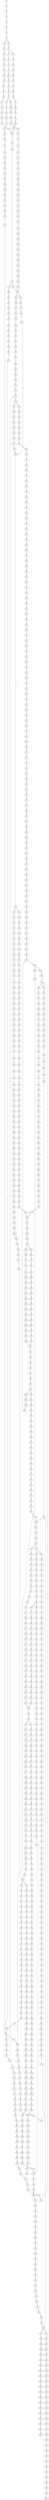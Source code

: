 strict digraph  {
	S0 -> S1 [ label = C ];
	S1 -> S2 [ label = T ];
	S2 -> S3 [ label = T ];
	S3 -> S4 [ label = C ];
	S4 -> S5 [ label = A ];
	S5 -> S6 [ label = A ];
	S6 -> S7 [ label = C ];
	S7 -> S8 [ label = C ];
	S7 -> S9 [ label = T ];
	S8 -> S10 [ label = G ];
	S9 -> S11 [ label = G ];
	S10 -> S12 [ label = G ];
	S11 -> S13 [ label = G ];
	S11 -> S14 [ label = C ];
	S12 -> S15 [ label = C ];
	S13 -> S16 [ label = C ];
	S14 -> S17 [ label = C ];
	S15 -> S18 [ label = C ];
	S16 -> S19 [ label = C ];
	S17 -> S20 [ label = C ];
	S18 -> S21 [ label = C ];
	S19 -> S22 [ label = C ];
	S20 -> S23 [ label = T ];
	S21 -> S24 [ label = A ];
	S22 -> S25 [ label = A ];
	S23 -> S26 [ label = A ];
	S24 -> S27 [ label = G ];
	S25 -> S28 [ label = G ];
	S26 -> S29 [ label = G ];
	S27 -> S30 [ label = T ];
	S28 -> S31 [ label = G ];
	S29 -> S32 [ label = G ];
	S30 -> S33 [ label = T ];
	S31 -> S34 [ label = T ];
	S32 -> S35 [ label = T ];
	S33 -> S36 [ label = G ];
	S34 -> S37 [ label = G ];
	S35 -> S38 [ label = G ];
	S36 -> S39 [ label = T ];
	S37 -> S40 [ label = C ];
	S37 -> S41 [ label = G ];
	S38 -> S42 [ label = T ];
	S39 -> S43 [ label = G ];
	S40 -> S44 [ label = G ];
	S41 -> S45 [ label = G ];
	S42 -> S46 [ label = G ];
	S43 -> S47 [ label = C ];
	S44 -> S48 [ label = C ];
	S45 -> S49 [ label = C ];
	S46 -> S50 [ label = C ];
	S47 -> S51 [ label = G ];
	S48 -> S52 [ label = G ];
	S49 -> S53 [ label = T ];
	S50 -> S54 [ label = G ];
	S51 -> S55 [ label = T ];
	S52 -> S56 [ label = T ];
	S53 -> S57 [ label = T ];
	S54 -> S58 [ label = T ];
	S55 -> S59 [ label = C ];
	S56 -> S60 [ label = C ];
	S57 -> S61 [ label = C ];
	S58 -> S62 [ label = C ];
	S59 -> S63 [ label = G ];
	S60 -> S64 [ label = G ];
	S61 -> S65 [ label = G ];
	S62 -> S63 [ label = G ];
	S63 -> S66 [ label = A ];
	S64 -> S67 [ label = T ];
	S65 -> S68 [ label = A ];
	S66 -> S69 [ label = A ];
	S67 -> S70 [ label = G ];
	S68 -> S71 [ label = A ];
	S69 -> S72 [ label = C ];
	S70 -> S73 [ label = C ];
	S71 -> S74 [ label = C ];
	S72 -> S75 [ label = C ];
	S72 -> S76 [ label = A ];
	S73 -> S77 [ label = A ];
	S74 -> S78 [ label = A ];
	S75 -> S79 [ label = T ];
	S76 -> S80 [ label = C ];
	S77 -> S81 [ label = T ];
	S78 -> S82 [ label = C ];
	S79 -> S83 [ label = T ];
	S79 -> S84 [ label = G ];
	S80 -> S85 [ label = C ];
	S81 -> S86 [ label = C ];
	S82 -> S87 [ label = G ];
	S83 -> S88 [ label = C ];
	S84 -> S89 [ label = T ];
	S85 -> S90 [ label = C ];
	S86 -> S91 [ label = C ];
	S87 -> S92 [ label = C ];
	S88 -> S93 [ label = G ];
	S89 -> S94 [ label = C ];
	S90 -> S95 [ label = G ];
	S91 -> S96 [ label = G ];
	S92 -> S97 [ label = G ];
	S93 -> S98 [ label = T ];
	S94 -> S99 [ label = G ];
	S95 -> S100 [ label = T ];
	S96 -> S101 [ label = C ];
	S97 -> S102 [ label = C ];
	S98 -> S103 [ label = A ];
	S99 -> S104 [ label = C ];
	S100 -> S105 [ label = A ];
	S101 -> S106 [ label = A ];
	S102 -> S107 [ label = A ];
	S103 -> S108 [ label = C ];
	S104 -> S109 [ label = G ];
	S105 -> S110 [ label = C ];
	S106 -> S111 [ label = C ];
	S107 -> S112 [ label = C ];
	S108 -> S113 [ label = T ];
	S109 -> S114 [ label = C ];
	S110 -> S115 [ label = G ];
	S111 -> S116 [ label = G ];
	S112 -> S117 [ label = G ];
	S113 -> S118 [ label = T ];
	S114 -> S119 [ label = G ];
	S114 -> S120 [ label = A ];
	S115 -> S121 [ label = T ];
	S116 -> S122 [ label = T ];
	S117 -> S123 [ label = T ];
	S118 -> S124 [ label = C ];
	S119 -> S125 [ label = A ];
	S120 -> S126 [ label = A ];
	S121 -> S127 [ label = C ];
	S122 -> S128 [ label = C ];
	S123 -> S129 [ label = C ];
	S124 -> S130 [ label = A ];
	S125 -> S131 [ label = G ];
	S126 -> S132 [ label = C ];
	S127 -> S133 [ label = C ];
	S128 -> S134 [ label = G ];
	S129 -> S135 [ label = C ];
	S130 -> S136 [ label = A ];
	S131 -> S137 [ label = C ];
	S132 -> S138 [ label = C ];
	S133 -> S139 [ label = A ];
	S134 -> S140 [ label = A ];
	S135 -> S141 [ label = A ];
	S136 -> S142 [ label = G ];
	S137 -> S143 [ label = A ];
	S138 -> S144 [ label = C ];
	S139 -> S145 [ label = G ];
	S140 -> S146 [ label = G ];
	S141 -> S147 [ label = G ];
	S142 -> S148 [ label = C ];
	S143 -> S149 [ label = G ];
	S144 -> S150 [ label = G ];
	S145 -> S151 [ label = C ];
	S146 -> S152 [ label = C ];
	S147 -> S151 [ label = C ];
	S148 -> S153 [ label = G ];
	S149 -> S154 [ label = T ];
	S150 -> S155 [ label = T ];
	S151 -> S156 [ label = T ];
	S151 -> S157 [ label = G ];
	S152 -> S158 [ label = G ];
	S153 -> S159 [ label = A ];
	S154 -> S160 [ label = G ];
	S155 -> S161 [ label = A ];
	S156 -> S162 [ label = T ];
	S157 -> S163 [ label = A ];
	S158 -> S164 [ label = A ];
	S159 -> S165 [ label = G ];
	S160 -> S166 [ label = C ];
	S161 -> S167 [ label = C ];
	S162 -> S168 [ label = C ];
	S163 -> S169 [ label = G ];
	S164 -> S170 [ label = G ];
	S165 -> S171 [ label = T ];
	S166 -> S172 [ label = A ];
	S167 -> S173 [ label = A ];
	S168 -> S174 [ label = A ];
	S169 -> S175 [ label = T ];
	S170 -> S176 [ label = T ];
	S171 -> S177 [ label = C ];
	S172 -> S178 [ label = A ];
	S173 -> S179 [ label = G ];
	S174 -> S180 [ label = C ];
	S175 -> S181 [ label = C ];
	S176 -> S182 [ label = C ];
	S177 -> S183 [ label = C ];
	S178 -> S184 [ label = C ];
	S179 -> S185 [ label = C ];
	S180 -> S186 [ label = G ];
	S181 -> S183 [ label = C ];
	S181 -> S187 [ label = T ];
	S182 -> S188 [ label = G ];
	S183 -> S189 [ label = C ];
	S184 -> S190 [ label = A ];
	S185 -> S191 [ label = A ];
	S186 -> S192 [ label = C ];
	S187 -> S193 [ label = C ];
	S188 -> S194 [ label = A ];
	S189 -> S195 [ label = T ];
	S189 -> S196 [ label = G ];
	S190 -> S197 [ label = G ];
	S191 -> S198 [ label = G ];
	S192 -> S199 [ label = C ];
	S193 -> S200 [ label = G ];
	S194 -> S201 [ label = A ];
	S195 -> S202 [ label = C ];
	S196 -> S203 [ label = C ];
	S197 -> S204 [ label = C ];
	S198 -> S205 [ label = G ];
	S199 -> S206 [ label = C ];
	S200 -> S207 [ label = T ];
	S201 -> S208 [ label = C ];
	S202 -> S209 [ label = C ];
	S203 -> S210 [ label = C ];
	S204 -> S211 [ label = T ];
	S205 -> S212 [ label = T ];
	S206 -> S213 [ label = T ];
	S207 -> S214 [ label = C ];
	S208 -> S215 [ label = C ];
	S209 -> S216 [ label = G ];
	S210 -> S217 [ label = T ];
	S211 -> S218 [ label = A ];
	S212 -> S219 [ label = G ];
	S213 -> S220 [ label = T ];
	S214 -> S221 [ label = T ];
	S215 -> S79 [ label = T ];
	S216 -> S222 [ label = G ];
	S217 -> S223 [ label = G ];
	S218 -> S224 [ label = C ];
	S219 -> S225 [ label = C ];
	S220 -> S226 [ label = C ];
	S221 -> S227 [ label = G ];
	S222 -> S228 [ label = T ];
	S223 -> S229 [ label = T ];
	S224 -> S230 [ label = G ];
	S225 -> S231 [ label = A ];
	S226 -> S232 [ label = A ];
	S227 -> S233 [ label = T ];
	S228 -> S234 [ label = C ];
	S229 -> S235 [ label = C ];
	S230 -> S236 [ label = A ];
	S231 -> S237 [ label = C ];
	S232 -> S238 [ label = T ];
	S233 -> S239 [ label = T ];
	S234 -> S240 [ label = T ];
	S235 -> S241 [ label = G ];
	S236 -> S242 [ label = G ];
	S237 -> S243 [ label = G ];
	S238 -> S244 [ label = C ];
	S239 -> S245 [ label = C ];
	S240 -> S246 [ label = G ];
	S241 -> S247 [ label = C ];
	S242 -> S248 [ label = A ];
	S243 -> S249 [ label = C ];
	S244 -> S250 [ label = C ];
	S245 -> S251 [ label = C ];
	S246 -> S252 [ label = G ];
	S247 -> S109 [ label = G ];
	S248 -> S253 [ label = A ];
	S249 -> S254 [ label = G ];
	S250 -> S255 [ label = A ];
	S251 -> S256 [ label = G ];
	S252 -> S257 [ label = A ];
	S253 -> S258 [ label = C ];
	S254 -> S259 [ label = G ];
	S255 -> S260 [ label = G ];
	S256 -> S261 [ label = T ];
	S257 -> S262 [ label = G ];
	S258 -> S263 [ label = T ];
	S259 -> S264 [ label = T ];
	S260 -> S265 [ label = A ];
	S261 -> S266 [ label = G ];
	S262 -> S267 [ label = G ];
	S263 -> S268 [ label = G ];
	S264 -> S269 [ label = G ];
	S265 -> S270 [ label = A ];
	S266 -> S271 [ label = G ];
	S267 -> S272 [ label = G ];
	S268 -> S273 [ label = G ];
	S269 -> S274 [ label = C ];
	S270 -> S275 [ label = C ];
	S271 -> S276 [ label = C ];
	S272 -> S277 [ label = T ];
	S273 -> S278 [ label = C ];
	S274 -> S279 [ label = C ];
	S275 -> S280 [ label = C ];
	S276 -> S281 [ label = C ];
	S277 -> S282 [ label = G ];
	S278 -> S283 [ label = G ];
	S279 -> S284 [ label = G ];
	S280 -> S285 [ label = A ];
	S280 -> S286 [ label = G ];
	S281 -> S287 [ label = C ];
	S282 -> S288 [ label = T ];
	S283 -> S289 [ label = C ];
	S284 -> S290 [ label = C ];
	S285 -> S291 [ label = G ];
	S285 -> S292 [ label = C ];
	S286 -> S293 [ label = G ];
	S287 -> S294 [ label = G ];
	S288 -> S295 [ label = T ];
	S289 -> S296 [ label = A ];
	S290 -> S297 [ label = A ];
	S291 -> S298 [ label = A ];
	S292 -> S299 [ label = C ];
	S293 -> S300 [ label = A ];
	S294 -> S301 [ label = T ];
	S295 -> S302 [ label = C ];
	S296 -> S303 [ label = G ];
	S297 -> S304 [ label = A ];
	S298 -> S305 [ label = C ];
	S299 -> S306 [ label = A ];
	S300 -> S307 [ label = C ];
	S301 -> S308 [ label = C ];
	S302 -> S309 [ label = C ];
	S303 -> S310 [ label = C ];
	S304 -> S311 [ label = C ];
	S305 -> S312 [ label = T ];
	S306 -> S313 [ label = C ];
	S307 -> S314 [ label = G ];
	S308 -> S315 [ label = C ];
	S309 -> S316 [ label = A ];
	S310 -> S317 [ label = G ];
	S311 -> S318 [ label = C ];
	S312 -> S319 [ label = C ];
	S313 -> S320 [ label = C ];
	S314 -> S321 [ label = C ];
	S315 -> S322 [ label = A ];
	S316 -> S323 [ label = G ];
	S317 -> S324 [ label = G ];
	S318 -> S325 [ label = A ];
	S319 -> S326 [ label = C ];
	S320 -> S327 [ label = C ];
	S321 -> S328 [ label = C ];
	S322 -> S329 [ label = G ];
	S323 -> S330 [ label = C ];
	S324 -> S331 [ label = G ];
	S325 -> S332 [ label = G ];
	S326 -> S333 [ label = C ];
	S327 -> S334 [ label = C ];
	S328 -> S335 [ label = C ];
	S329 -> S336 [ label = T ];
	S330 -> S337 [ label = A ];
	S331 -> S338 [ label = T ];
	S332 -> S339 [ label = T ];
	S333 -> S340 [ label = A ];
	S334 -> S341 [ label = T ];
	S335 -> S342 [ label = A ];
	S336 -> S343 [ label = A ];
	S337 -> S344 [ label = G ];
	S338 -> S345 [ label = G ];
	S339 -> S346 [ label = C ];
	S340 -> S347 [ label = T ];
	S341 -> S348 [ label = T ];
	S342 -> S349 [ label = T ];
	S343 -> S350 [ label = G ];
	S344 -> S351 [ label = A ];
	S345 -> S352 [ label = C ];
	S346 -> S353 [ label = G ];
	S347 -> S354 [ label = C ];
	S348 -> S355 [ label = C ];
	S349 -> S356 [ label = C ];
	S350 -> S357 [ label = G ];
	S350 -> S358 [ label = C ];
	S351 -> S359 [ label = T ];
	S352 -> S360 [ label = C ];
	S353 -> S361 [ label = C ];
	S354 -> S362 [ label = T ];
	S355 -> S363 [ label = C ];
	S355 -> S364 [ label = G ];
	S356 -> S365 [ label = G ];
	S357 -> S366 [ label = G ];
	S358 -> S367 [ label = T ];
	S359 -> S368 [ label = A ];
	S360 -> S369 [ label = G ];
	S361 -> S370 [ label = G ];
	S362 -> S371 [ label = G ];
	S363 -> S372 [ label = T ];
	S364 -> S373 [ label = A ];
	S365 -> S374 [ label = T ];
	S366 -> S375 [ label = T ];
	S367 -> S376 [ label = C ];
	S368 -> S377 [ label = A ];
	S369 -> S378 [ label = C ];
	S370 -> S379 [ label = C ];
	S371 -> S380 [ label = C ];
	S372 -> S381 [ label = G ];
	S373 -> S382 [ label = T ];
	S374 -> S383 [ label = C ];
	S375 -> S384 [ label = C ];
	S376 -> S385 [ label = C ];
	S377 -> S386 [ label = A ];
	S378 -> S387 [ label = C ];
	S379 -> S388 [ label = A ];
	S380 -> S389 [ label = C ];
	S381 -> S390 [ label = T ];
	S382 -> S391 [ label = C ];
	S383 -> S392 [ label = C ];
	S384 -> S393 [ label = A ];
	S385 -> S394 [ label = A ];
	S386 -> S395 [ label = A ];
	S387 -> S396 [ label = G ];
	S388 -> S397 [ label = G ];
	S389 -> S398 [ label = A ];
	S390 -> S399 [ label = C ];
	S391 -> S400 [ label = G ];
	S392 -> S401 [ label = T ];
	S393 -> S402 [ label = C ];
	S394 -> S403 [ label = C ];
	S395 -> S404 [ label = A ];
	S396 -> S405 [ label = G ];
	S397 -> S406 [ label = C ];
	S398 -> S407 [ label = G ];
	S399 -> S408 [ label = C ];
	S400 -> S409 [ label = T ];
	S401 -> S410 [ label = C ];
	S402 -> S411 [ label = T ];
	S403 -> S412 [ label = C ];
	S404 -> S413 [ label = C ];
	S405 -> S414 [ label = T ];
	S406 -> S415 [ label = C ];
	S407 -> S416 [ label = T ];
	S408 -> S417 [ label = T ];
	S409 -> S418 [ label = T ];
	S410 -> S419 [ label = T ];
	S411 -> S420 [ label = C ];
	S412 -> S421 [ label = G ];
	S413 -> S422 [ label = T ];
	S414 -> S423 [ label = G ];
	S415 -> S424 [ label = G ];
	S416 -> S425 [ label = C ];
	S417 -> S426 [ label = T ];
	S418 -> S427 [ label = T ];
	S419 -> S428 [ label = T ];
	S420 -> S429 [ label = G ];
	S421 -> S430 [ label = G ];
	S422 -> S431 [ label = T ];
	S423 -> S432 [ label = G ];
	S424 -> S433 [ label = G ];
	S425 -> S434 [ label = G ];
	S426 -> S435 [ label = G ];
	S427 -> S436 [ label = G ];
	S428 -> S437 [ label = C ];
	S429 -> S438 [ label = C ];
	S430 -> S439 [ label = A ];
	S431 -> S440 [ label = T ];
	S432 -> S441 [ label = T ];
	S433 -> S442 [ label = T ];
	S434 -> S443 [ label = T ];
	S435 -> S444 [ label = T ];
	S436 -> S445 [ label = T ];
	S437 -> S446 [ label = T ];
	S438 -> S447 [ label = T ];
	S439 -> S448 [ label = C ];
	S440 -> S449 [ label = G ];
	S441 -> S450 [ label = G ];
	S442 -> S451 [ label = G ];
	S443 -> S452 [ label = A ];
	S444 -> S453 [ label = A ];
	S445 -> S454 [ label = A ];
	S446 -> S455 [ label = C ];
	S447 -> S456 [ label = T ];
	S448 -> S457 [ label = G ];
	S449 -> S458 [ label = C ];
	S450 -> S459 [ label = G ];
	S451 -> S460 [ label = G ];
	S452 -> S461 [ label = A ];
	S453 -> S462 [ label = G ];
	S454 -> S463 [ label = G ];
	S455 -> S464 [ label = G ];
	S456 -> S465 [ label = C ];
	S457 -> S466 [ label = T ];
	S458 -> S467 [ label = C ];
	S459 -> S468 [ label = A ];
	S460 -> S469 [ label = A ];
	S461 -> S470 [ label = G ];
	S462 -> S471 [ label = G ];
	S463 -> S472 [ label = G ];
	S464 -> S473 [ label = G ];
	S465 -> S474 [ label = A ];
	S466 -> S475 [ label = C ];
	S467 -> S476 [ label = G ];
	S468 -> S477 [ label = A ];
	S469 -> S478 [ label = A ];
	S470 -> S479 [ label = A ];
	S471 -> S480 [ label = A ];
	S472 -> S481 [ label = A ];
	S473 -> S482 [ label = A ];
	S474 -> S483 [ label = T ];
	S475 -> S484 [ label = G ];
	S476 -> S485 [ label = T ];
	S477 -> S486 [ label = C ];
	S478 -> S487 [ label = G ];
	S479 -> S488 [ label = C ];
	S480 -> S489 [ label = G ];
	S481 -> S490 [ label = A ];
	S482 -> S491 [ label = G ];
	S483 -> S492 [ label = C ];
	S484 -> S493 [ label = T ];
	S485 -> S494 [ label = A ];
	S486 -> S495 [ label = C ];
	S487 -> S496 [ label = A ];
	S488 -> S497 [ label = G ];
	S489 -> S498 [ label = A ];
	S490 -> S499 [ label = A ];
	S491 -> S500 [ label = A ];
	S492 -> S501 [ label = C ];
	S493 -> S502 [ label = G ];
	S494 -> S503 [ label = G ];
	S495 -> S504 [ label = T ];
	S496 -> S505 [ label = A ];
	S497 -> S506 [ label = G ];
	S498 -> S507 [ label = G ];
	S499 -> S508 [ label = G ];
	S500 -> S509 [ label = G ];
	S501 -> S255 [ label = A ];
	S502 -> S510 [ label = A ];
	S503 -> S511 [ label = C ];
	S504 -> S512 [ label = C ];
	S505 -> S513 [ label = C ];
	S506 -> S514 [ label = C ];
	S507 -> S515 [ label = G ];
	S508 -> S516 [ label = G ];
	S509 -> S517 [ label = G ];
	S510 -> S518 [ label = C ];
	S511 -> S519 [ label = C ];
	S512 -> S520 [ label = G ];
	S513 -> S521 [ label = G ];
	S514 -> S522 [ label = T ];
	S515 -> S523 [ label = T ];
	S516 -> S524 [ label = T ];
	S517 -> S525 [ label = T ];
	S518 -> S526 [ label = C ];
	S519 -> S527 [ label = G ];
	S520 -> S528 [ label = G ];
	S521 -> S529 [ label = G ];
	S522 -> S530 [ label = C ];
	S523 -> S531 [ label = C ];
	S524 -> S532 [ label = C ];
	S525 -> S531 [ label = C ];
	S526 -> S533 [ label = G ];
	S527 -> S534 [ label = G ];
	S528 -> S535 [ label = C ];
	S529 -> S536 [ label = C ];
	S530 -> S537 [ label = T ];
	S531 -> S538 [ label = C ];
	S532 -> S539 [ label = C ];
	S533 -> S540 [ label = G ];
	S534 -> S541 [ label = T ];
	S535 -> S542 [ label = A ];
	S536 -> S543 [ label = A ];
	S537 -> S544 [ label = C ];
	S538 -> S545 [ label = C ];
	S539 -> S546 [ label = C ];
	S540 -> S547 [ label = T ];
	S541 -> S548 [ label = G ];
	S542 -> S549 [ label = C ];
	S543 -> S550 [ label = C ];
	S544 -> S551 [ label = G ];
	S545 -> S552 [ label = A ];
	S545 -> S553 [ label = G ];
	S546 -> S554 [ label = G ];
	S547 -> S555 [ label = C ];
	S548 -> S556 [ label = A ];
	S549 -> S557 [ label = G ];
	S550 -> S558 [ label = C ];
	S550 -> S559 [ label = T ];
	S551 -> S560 [ label = A ];
	S552 -> S561 [ label = G ];
	S553 -> S562 [ label = G ];
	S554 -> S563 [ label = A ];
	S555 -> S564 [ label = G ];
	S556 -> S565 [ label = C ];
	S557 -> S566 [ label = C ];
	S558 -> S567 [ label = G ];
	S559 -> S568 [ label = G ];
	S560 -> S569 [ label = A ];
	S561 -> S570 [ label = A ];
	S562 -> S571 [ label = A ];
	S563 -> S572 [ label = A ];
	S564 -> S573 [ label = C ];
	S565 -> S574 [ label = G ];
	S566 -> S575 [ label = G ];
	S567 -> S576 [ label = G ];
	S568 -> S577 [ label = G ];
	S569 -> S578 [ label = G ];
	S570 -> S579 [ label = G ];
	S571 -> S580 [ label = G ];
	S572 -> S581 [ label = G ];
	S573 -> S582 [ label = G ];
	S574 -> S583 [ label = T ];
	S575 -> S584 [ label = C ];
	S576 -> S585 [ label = G ];
	S577 -> S586 [ label = G ];
	S578 -> S587 [ label = T ];
	S579 -> S588 [ label = C ];
	S580 -> S589 [ label = G ];
	S581 -> S590 [ label = T ];
	S582 -> S591 [ label = T ];
	S583 -> S592 [ label = G ];
	S584 -> S593 [ label = G ];
	S585 -> S594 [ label = A ];
	S586 -> S595 [ label = A ];
	S587 -> S596 [ label = C ];
	S588 -> S597 [ label = C ];
	S589 -> S598 [ label = C ];
	S590 -> S599 [ label = C ];
	S591 -> S600 [ label = A ];
	S592 -> S601 [ label = G ];
	S593 -> S602 [ label = C ];
	S593 -> S603 [ label = G ];
	S594 -> S604 [ label = A ];
	S595 -> S605 [ label = A ];
	S596 -> S606 [ label = G ];
	S597 -> S607 [ label = A ];
	S598 -> S608 [ label = G ];
	S599 -> S609 [ label = G ];
	S600 -> S610 [ label = G ];
	S601 -> S611 [ label = G ];
	S602 -> S612 [ label = G ];
	S603 -> S613 [ label = C ];
	S604 -> S614 [ label = T ];
	S605 -> S615 [ label = C ];
	S606 -> S616 [ label = C ];
	S607 -> S617 [ label = C ];
	S608 -> S618 [ label = T ];
	S609 -> S619 [ label = A ];
	S610 -> S620 [ label = C ];
	S611 -> S621 [ label = T ];
	S612 -> S622 [ label = T ];
	S613 -> S623 [ label = T ];
	S614 -> S624 [ label = T ];
	S615 -> S625 [ label = T ];
	S616 -> S626 [ label = G ];
	S617 -> S627 [ label = G ];
	S618 -> S628 [ label = G ];
	S619 -> S629 [ label = G ];
	S620 -> S630 [ label = C ];
	S621 -> S631 [ label = A ];
	S622 -> S632 [ label = C ];
	S623 -> S633 [ label = G ];
	S624 -> S634 [ label = G ];
	S625 -> S635 [ label = G ];
	S626 -> S636 [ label = G ];
	S627 -> S637 [ label = G ];
	S628 -> S638 [ label = G ];
	S629 -> S639 [ label = G ];
	S630 -> S640 [ label = G ];
	S631 -> S641 [ label = C ];
	S632 -> S642 [ label = G ];
	S633 -> S643 [ label = G ];
	S634 -> S644 [ label = A ];
	S635 -> S645 [ label = G ];
	S636 -> S646 [ label = C ];
	S637 -> S647 [ label = T ];
	S638 -> S648 [ label = T ];
	S639 -> S649 [ label = T ];
	S640 -> S650 [ label = C ];
	S641 -> S651 [ label = T ];
	S642 -> S652 [ label = A ];
	S643 -> S653 [ label = A ];
	S644 -> S654 [ label = A ];
	S645 -> S655 [ label = A ];
	S646 -> S656 [ label = T ];
	S647 -> S657 [ label = T ];
	S648 -> S658 [ label = A ];
	S649 -> S659 [ label = A ];
	S650 -> S660 [ label = T ];
	S651 -> S661 [ label = A ];
	S652 -> S662 [ label = C ];
	S653 -> S663 [ label = A ];
	S654 -> S664 [ label = C ];
	S655 -> S665 [ label = C ];
	S656 -> S666 [ label = A ];
	S657 -> S667 [ label = A ];
	S658 -> S668 [ label = T ];
	S659 -> S669 [ label = T ];
	S660 -> S670 [ label = G ];
	S661 -> S671 [ label = T ];
	S662 -> S672 [ label = G ];
	S663 -> S673 [ label = T ];
	S664 -> S674 [ label = C ];
	S665 -> S675 [ label = C ];
	S666 -> S676 [ label = T ];
	S667 -> S677 [ label = C ];
	S668 -> S678 [ label = G ];
	S669 -> S679 [ label = A ];
	S670 -> S680 [ label = G ];
	S671 -> S681 [ label = T ];
	S672 -> S682 [ label = C ];
	S673 -> S683 [ label = G ];
	S674 -> S684 [ label = C ];
	S675 -> S685 [ label = C ];
	S676 -> S686 [ label = A ];
	S677 -> S687 [ label = T ];
	S678 -> S688 [ label = A ];
	S679 -> S689 [ label = A ];
	S680 -> S690 [ label = A ];
	S681 -> S691 [ label = G ];
	S682 -> S692 [ label = G ];
	S683 -> S693 [ label = G ];
	S684 -> S694 [ label = G ];
	S685 -> S695 [ label = G ];
	S686 -> S696 [ label = G ];
	S687 -> S697 [ label = G ];
	S688 -> S698 [ label = G ];
	S689 -> S699 [ label = G ];
	S690 -> S700 [ label = A ];
	S691 -> S701 [ label = G ];
	S692 -> S702 [ label = C ];
	S693 -> S703 [ label = G ];
	S694 -> S704 [ label = T ];
	S695 -> S705 [ label = T ];
	S696 -> S706 [ label = T ];
	S697 -> S707 [ label = C ];
	S698 -> S708 [ label = C ];
	S699 -> S709 [ label = T ];
	S700 -> S710 [ label = G ];
	S701 -> S711 [ label = A ];
	S702 -> S712 [ label = C ];
	S703 -> S713 [ label = G ];
	S704 -> S714 [ label = C ];
	S705 -> S715 [ label = C ];
	S706 -> S716 [ label = A ];
	S707 -> S717 [ label = A ];
	S708 -> S718 [ label = G ];
	S709 -> S719 [ label = C ];
	S710 -> S720 [ label = A ];
	S711 -> S721 [ label = A ];
	S712 -> S722 [ label = T ];
	S713 -> S723 [ label = T ];
	S714 -> S724 [ label = T ];
	S715 -> S725 [ label = T ];
	S716 -> S726 [ label = G ];
	S717 -> S727 [ label = G ];
	S718 -> S728 [ label = G ];
	S719 -> S729 [ label = G ];
	S720 -> S730 [ label = A ];
	S721 -> S731 [ label = C ];
	S722 -> S732 [ label = C ];
	S723 -> S733 [ label = C ];
	S724 -> S734 [ label = C ];
	S725 -> S734 [ label = C ];
	S726 -> S735 [ label = C ];
	S727 -> S736 [ label = A ];
	S728 -> S737 [ label = T ];
	S729 -> S738 [ label = T ];
	S730 -> S513 [ label = C ];
	S731 -> S739 [ label = G ];
	S732 -> S740 [ label = G ];
	S733 -> S741 [ label = C ];
	S734 -> S742 [ label = G ];
	S735 -> S743 [ label = C ];
	S736 -> S744 [ label = C ];
	S737 -> S745 [ label = C ];
	S738 -> S746 [ label = G ];
	S739 -> S747 [ label = G ];
	S740 -> S748 [ label = G ];
	S741 -> S749 [ label = G ];
	S742 -> S750 [ label = G ];
	S743 -> S751 [ label = G ];
	S744 -> S752 [ label = G ];
	S745 -> S753 [ label = G ];
	S746 -> S754 [ label = G ];
	S747 -> S755 [ label = T ];
	S748 -> S756 [ label = G ];
	S749 -> S757 [ label = C ];
	S750 -> S758 [ label = C ];
	S751 -> S759 [ label = A ];
	S752 -> S760 [ label = G ];
	S753 -> S761 [ label = C ];
	S754 -> S762 [ label = T ];
	S755 -> S763 [ label = A ];
	S756 -> S764 [ label = C ];
	S757 -> S765 [ label = C ];
	S758 -> S766 [ label = A ];
	S759 -> S767 [ label = A ];
	S760 -> S768 [ label = A ];
	S761 -> S769 [ label = A ];
	S762 -> S770 [ label = A ];
	S763 -> S771 [ label = C ];
	S764 -> S772 [ label = T ];
	S765 -> S773 [ label = G ];
	S766 -> S774 [ label = C ];
	S767 -> S775 [ label = A ];
	S768 -> S776 [ label = C ];
	S769 -> S777 [ label = C ];
	S770 -> S778 [ label = C ];
	S771 -> S779 [ label = G ];
	S772 -> S780 [ label = C ];
	S773 -> S781 [ label = G ];
	S774 -> S782 [ label = C ];
	S775 -> S783 [ label = C ];
	S776 -> S784 [ label = A ];
	S777 -> S785 [ label = G ];
	S778 -> S786 [ label = C ];
	S779 -> S787 [ label = A ];
	S780 -> S788 [ label = A ];
	S781 -> S789 [ label = A ];
	S782 -> S790 [ label = G ];
	S783 -> S791 [ label = C ];
	S784 -> S792 [ label = C ];
	S785 -> S793 [ label = C ];
	S786 -> S794 [ label = G ];
	S787 -> S795 [ label = A ];
	S788 -> S796 [ label = C ];
	S789 -> S797 [ label = A ];
	S790 -> S798 [ label = A ];
	S791 -> S799 [ label = C ];
	S792 -> S800 [ label = A ];
	S793 -> S801 [ label = G ];
	S794 -> S802 [ label = G ];
	S795 -> S803 [ label = G ];
	S796 -> S804 [ label = G ];
	S797 -> S805 [ label = C ];
	S798 -> S806 [ label = G ];
	S798 -> S807 [ label = A ];
	S799 -> S808 [ label = C ];
	S800 -> S809 [ label = C ];
	S801 -> S810 [ label = C ];
	S802 -> S811 [ label = T ];
	S803 -> S812 [ label = A ];
	S804 -> S813 [ label = T ];
	S805 -> S814 [ label = T ];
	S806 -> S815 [ label = T ];
	S807 -> S816 [ label = T ];
	S808 -> S817 [ label = G ];
	S809 -> S818 [ label = C ];
	S810 -> S593 [ label = G ];
	S811 -> S819 [ label = G ];
	S812 -> S820 [ label = A ];
	S813 -> S821 [ label = C ];
	S814 -> S822 [ label = G ];
	S815 -> S823 [ label = C ];
	S816 -> S824 [ label = G ];
	S817 -> S825 [ label = A ];
	S818 -> S826 [ label = T ];
	S819 -> S827 [ label = G ];
	S820 -> S828 [ label = G ];
	S821 -> S829 [ label = C ];
	S822 -> S830 [ label = C ];
	S823 -> S831 [ label = C ];
	S824 -> S832 [ label = T ];
	S825 -> S833 [ label = C ];
	S826 -> S834 [ label = C ];
	S827 -> S835 [ label = T ];
	S828 -> S836 [ label = T ];
	S829 -> S837 [ label = A ];
	S830 -> S838 [ label = A ];
	S831 -> S839 [ label = A ];
	S832 -> S840 [ label = A ];
	S833 -> S841 [ label = T ];
	S834 -> S842 [ label = T ];
	S835 -> S843 [ label = T ];
	S836 -> S844 [ label = G ];
	S837 -> S147 [ label = G ];
	S838 -> S845 [ label = A ];
	S839 -> S846 [ label = G ];
	S840 -> S847 [ label = G ];
	S841 -> S848 [ label = A ];
	S842 -> S849 [ label = A ];
	S843 -> S850 [ label = A ];
	S844 -> S851 [ label = T ];
	S845 -> S852 [ label = C ];
	S846 -> S853 [ label = T ];
	S846 -> S854 [ label = C ];
	S847 -> S855 [ label = T ];
	S848 -> S856 [ label = G ];
	S849 -> S857 [ label = G ];
	S850 -> S858 [ label = G ];
	S851 -> S859 [ label = C ];
	S852 -> S860 [ label = C ];
	S853 -> S861 [ label = A ];
	S854 -> S862 [ label = T ];
	S855 -> S863 [ label = T ];
	S856 -> S864 [ label = A ];
	S857 -> S865 [ label = A ];
	S858 -> S866 [ label = A ];
	S859 -> S867 [ label = C ];
	S860 -> S868 [ label = A ];
	S861 -> S350 [ label = G ];
	S862 -> S162 [ label = T ];
	S863 -> S869 [ label = T ];
	S864 -> S870 [ label = A ];
	S865 -> S871 [ label = A ];
	S866 -> S872 [ label = A ];
	S867 -> S873 [ label = T ];
	S868 -> S874 [ label = G ];
	S869 -> S875 [ label = C ];
	S870 -> S876 [ label = T ];
	S871 -> S877 [ label = C ];
	S872 -> S878 [ label = G ];
	S873 -> S879 [ label = G ];
	S874 -> S880 [ label = A ];
	S875 -> S881 [ label = A ];
	S876 -> S882 [ label = C ];
	S877 -> S883 [ label = G ];
	S878 -> S884 [ label = G ];
	S879 -> S885 [ label = G ];
	S880 -> S886 [ label = A ];
	S881 -> S887 [ label = C ];
	S882 -> S888 [ label = G ];
	S883 -> S889 [ label = A ];
	S884 -> S890 [ label = G ];
	S885 -> S891 [ label = C ];
	S886 -> S892 [ label = C ];
	S887 -> S893 [ label = T ];
	S888 -> S894 [ label = G ];
	S889 -> S895 [ label = G ];
	S890 -> S896 [ label = G ];
	S891 -> S897 [ label = C ];
	S892 -> S898 [ label = A ];
	S893 -> S899 [ label = C ];
	S894 -> S900 [ label = G ];
	S895 -> S901 [ label = G ];
	S896 -> S902 [ label = G ];
	S897 -> S903 [ label = T ];
	S898 -> S904 [ label = G ];
	S899 -> S905 [ label = C ];
	S900 -> S906 [ label = T ];
	S901 -> S907 [ label = T ];
	S902 -> S908 [ label = T ];
	S903 -> S909 [ label = G ];
	S904 -> S910 [ label = C ];
	S905 -> S911 [ label = T ];
	S906 -> S912 [ label = A ];
	S907 -> S913 [ label = G ];
	S908 -> S914 [ label = C ];
	S909 -> S915 [ label = G ];
	S910 -> S916 [ label = C ];
	S911 -> S917 [ label = T ];
	S912 -> S918 [ label = T ];
	S913 -> S919 [ label = T ];
	S914 -> S920 [ label = C ];
	S915 -> S921 [ label = G ];
	S916 -> S922 [ label = G ];
	S917 -> S923 [ label = T ];
	S918 -> S924 [ label = C ];
	S919 -> S925 [ label = C ];
	S920 -> S926 [ label = G ];
	S921 -> S927 [ label = T ];
	S922 -> S928 [ label = T ];
	S923 -> S929 [ label = C ];
	S924 -> S930 [ label = C ];
	S925 -> S931 [ label = C ];
	S926 -> S932 [ label = T ];
	S927 -> S933 [ label = C ];
	S928 -> S934 [ label = C ];
	S929 -> S935 [ label = A ];
	S930 -> S936 [ label = C ];
	S931 -> S937 [ label = C ];
	S932 -> S938 [ label = C ];
	S933 -> S939 [ label = C ];
	S934 -> S940 [ label = C ];
	S935 -> S941 [ label = T ];
	S936 -> S942 [ label = G ];
	S937 -> S943 [ label = T ];
	S938 -> S944 [ label = G ];
	S939 -> S945 [ label = C ];
	S940 -> S946 [ label = T ];
	S941 -> S947 [ label = C ];
	S942 -> S948 [ label = A ];
	S943 -> S949 [ label = G ];
	S944 -> S950 [ label = G ];
	S945 -> S951 [ label = G ];
	S946 -> S952 [ label = C ];
	S947 -> S953 [ label = C ];
	S948 -> S954 [ label = A ];
	S949 -> S955 [ label = T ];
	S950 -> S956 [ label = A ];
	S951 -> S957 [ label = A ];
	S952 -> S958 [ label = T ];
	S953 -> S959 [ label = A ];
	S954 -> S960 [ label = A ];
	S955 -> S961 [ label = C ];
	S956 -> S962 [ label = A ];
	S957 -> S963 [ label = G ];
	S958 -> S964 [ label = G ];
	S959 -> S260 [ label = G ];
	S960 -> S965 [ label = G ];
	S961 -> S966 [ label = C ];
	S962 -> S967 [ label = C ];
	S963 -> S968 [ label = T ];
	S964 -> S969 [ label = T ];
	S965 -> S970 [ label = T ];
	S966 -> S971 [ label = T ];
	S967 -> S972 [ label = A ];
	S967 -> S973 [ label = T ];
	S968 -> S974 [ label = C ];
	S969 -> S975 [ label = C ];
	S970 -> S976 [ label = G ];
	S971 -> S977 [ label = A ];
	S972 -> S978 [ label = G ];
	S973 -> S979 [ label = A ];
	S974 -> S980 [ label = C ];
	S975 -> S981 [ label = G ];
	S976 -> S982 [ label = T ];
	S977 -> S983 [ label = C ];
	S978 -> S984 [ label = G ];
	S979 -> S985 [ label = C ];
	S980 -> S839 [ label = A ];
	S981 -> S986 [ label = T ];
	S982 -> S987 [ label = C ];
	S983 -> S988 [ label = T ];
	S984 -> S989 [ label = A ];
	S985 -> S990 [ label = A ];
	S986 -> S991 [ label = G ];
	S987 -> S992 [ label = G ];
	S988 -> S993 [ label = A ];
	S989 -> S994 [ label = A ];
	S990 -> S995 [ label = A ];
	S991 -> S996 [ label = G ];
	S992 -> S997 [ label = T ];
	S993 -> S998 [ label = C ];
	S994 -> S999 [ label = T ];
	S995 -> S1000 [ label = C ];
	S996 -> S1001 [ label = T ];
	S997 -> S1002 [ label = C ];
	S998 -> S1003 [ label = C ];
	S999 -> S1004 [ label = A ];
	S1000 -> S1005 [ label = G ];
	S1001 -> S770 [ label = A ];
	S1002 -> S1006 [ label = G ];
	S1003 -> S1007 [ label = A ];
	S1004 -> S1008 [ label = G ];
	S1005 -> S1009 [ label = A ];
	S1006 -> S1010 [ label = G ];
	S1007 -> S1011 [ label = G ];
	S1008 -> S1012 [ label = T ];
	S1009 -> S1013 [ label = A ];
	S1010 -> S1014 [ label = A ];
	S1011 -> S1015 [ label = G ];
	S1012 -> S1016 [ label = C ];
	S1013 -> S1017 [ label = A ];
	S1014 -> S1018 [ label = A ];
	S1015 -> S1019 [ label = A ];
	S1016 -> S1020 [ label = T ];
	S1017 -> S1021 [ label = A ];
	S1018 -> S967 [ label = C ];
	S1019 -> S1022 [ label = G ];
	S1020 -> S1023 [ label = C ];
	S1021 -> S1024 [ label = C ];
	S1022 -> S1025 [ label = A ];
	S1023 -> S1026 [ label = T ];
	S1024 -> S1027 [ label = A ];
	S1025 -> S1028 [ label = G ];
	S1026 -> S1029 [ label = C ];
	S1027 -> S1030 [ label = G ];
	S1028 -> S1031 [ label = T ];
	S1029 -> S1032 [ label = T ];
	S1030 -> S1033 [ label = A ];
	S1031 -> S1034 [ label = C ];
	S1032 -> S1035 [ label = G ];
	S1033 -> S1036 [ label = A ];
	S1034 -> S1037 [ label = A ];
	S1035 -> S1038 [ label = A ];
	S1036 -> S1039 [ label = G ];
	S1037 -> S1040 [ label = G ];
	S1038 -> S1041 [ label = G ];
	S1039 -> S1042 [ label = G ];
	S1040 -> S1043 [ label = G ];
	S1041 -> S1044 [ label = T ];
	S1042 -> S1045 [ label = G ];
	S1043 -> S1046 [ label = A ];
	S1044 -> S1047 [ label = A ];
	S1045 -> S1048 [ label = G ];
	S1046 -> S1049 [ label = C ];
	S1048 -> S1050 [ label = T ];
	S1049 -> S1051 [ label = C ];
	S1050 -> S1052 [ label = C ];
	S1051 -> S1053 [ label = A ];
	S1052 -> S1054 [ label = T ];
	S1053 -> S1055 [ label = G ];
	S1054 -> S1056 [ label = C ];
	S1055 -> S1057 [ label = T ];
	S1056 -> S1058 [ label = T ];
	S1057 -> S1059 [ label = C ];
	S1058 -> S1060 [ label = C ];
	S1059 -> S1061 [ label = T ];
	S1060 -> S1062 [ label = G ];
	S1061 -> S1063 [ label = C ];
	S1062 -> S1064 [ label = T ];
	S1063 -> S1065 [ label = T ];
	S1064 -> S1066 [ label = G ];
	S1065 -> S1067 [ label = G ];
	S1066 -> S1068 [ label = G ];
	S1067 -> S1069 [ label = T ];
	S1068 -> S1070 [ label = T ];
	S1069 -> S1071 [ label = A ];
	S1070 -> S1072 [ label = A ];
}
